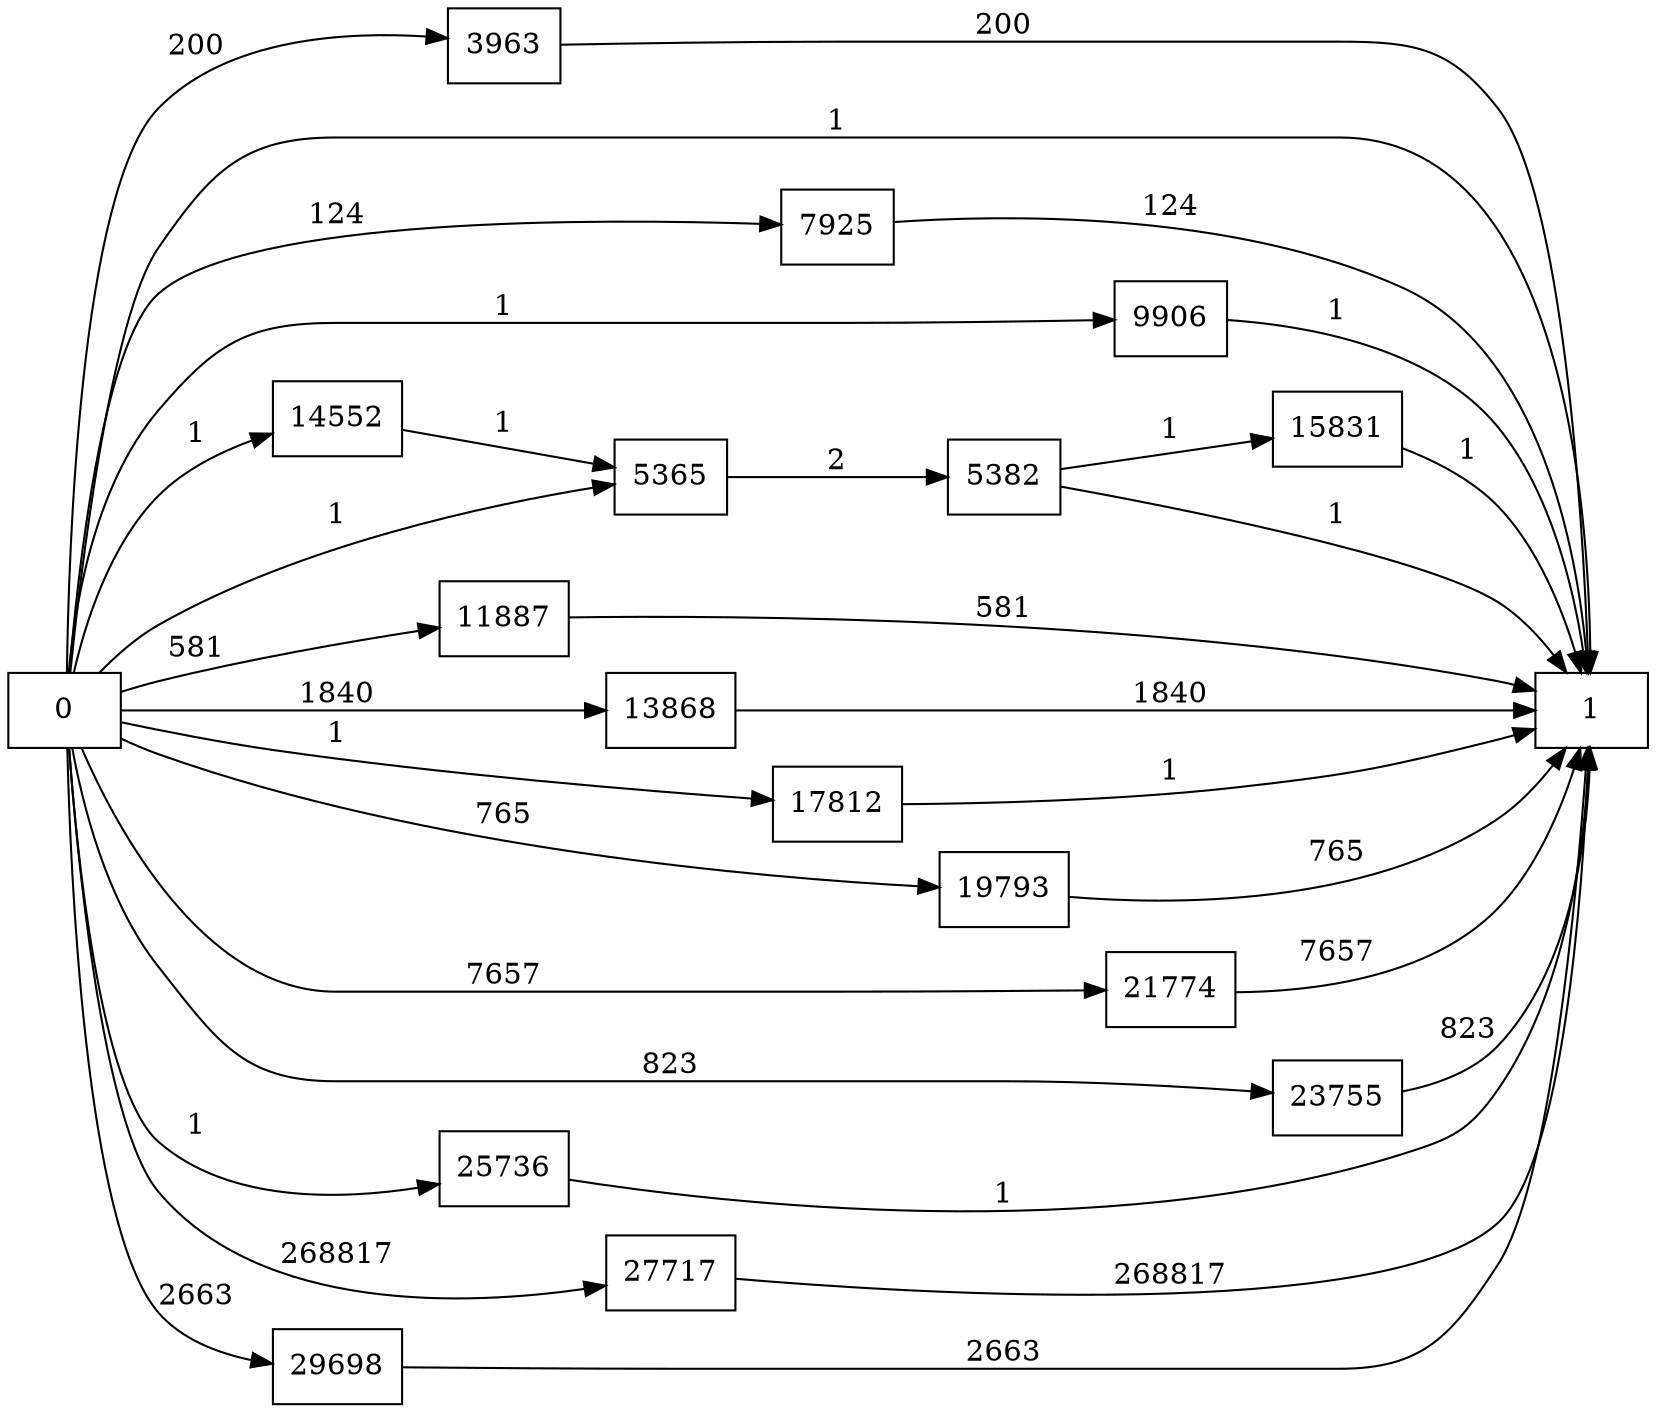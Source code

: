 digraph {
	graph [rankdir=LR]
	node [shape=rectangle]
	3963 -> 1 [label=200]
	5365 -> 5382 [label=2]
	5382 -> 1 [label=1]
	5382 -> 15831 [label=1]
	7925 -> 1 [label=124]
	9906 -> 1 [label=1]
	11887 -> 1 [label=581]
	13868 -> 1 [label=1840]
	14552 -> 5365 [label=1]
	15831 -> 1 [label=1]
	17812 -> 1 [label=1]
	19793 -> 1 [label=765]
	21774 -> 1 [label=7657]
	23755 -> 1 [label=823]
	25736 -> 1 [label=1]
	27717 -> 1 [label=268817]
	29698 -> 1 [label=2663]
	0 -> 1 [label=1]
	0 -> 3963 [label=200]
	0 -> 5365 [label=1]
	0 -> 7925 [label=124]
	0 -> 9906 [label=1]
	0 -> 11887 [label=581]
	0 -> 13868 [label=1840]
	0 -> 14552 [label=1]
	0 -> 17812 [label=1]
	0 -> 19793 [label=765]
	0 -> 21774 [label=7657]
	0 -> 23755 [label=823]
	0 -> 25736 [label=1]
	0 -> 27717 [label=268817]
	0 -> 29698 [label=2663]
}
